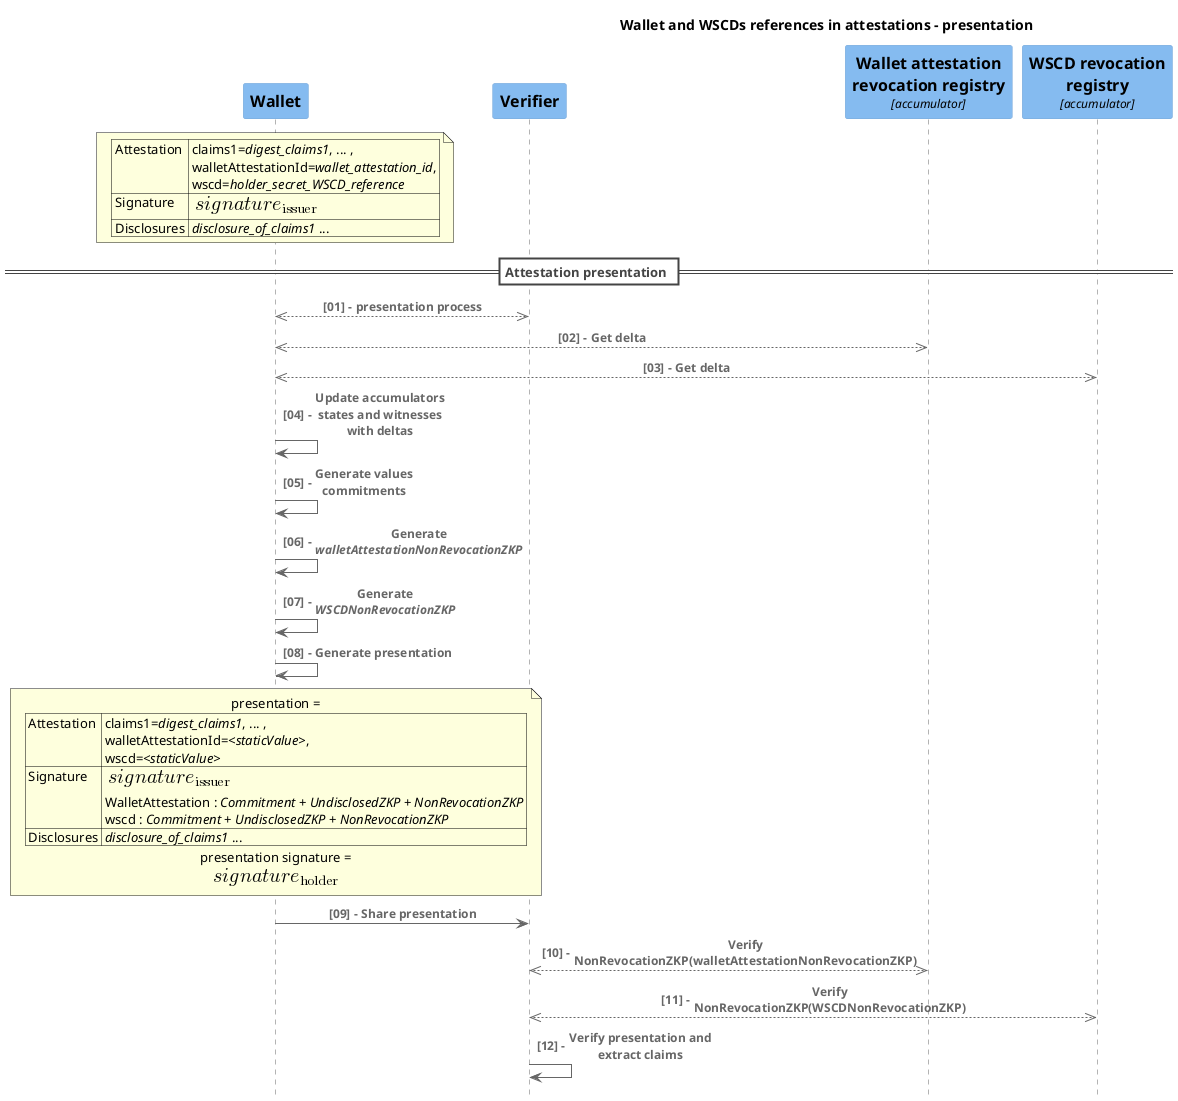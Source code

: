 @startuml 1/wallet-attestation-references-presentation
title Wallet and WSCDs references in attestations - presentation


!include <c4/C4_Context.puml>
!include <c4/C4_Container.puml>
!include <c4/C4_Component.puml>
!include <c4/C4_Dynamic.puml>
!include <c4/C4_Sequence.puml>
!include <office/Users/user.puml>
!include <office/Users/mobile_user.puml>

HIDE_STEREOTYPE()
autonumber "<b>[00] - "

Component(wallet, "Wallet")
Component(verifier, "Verifier")
Component(issuerWA, "Wallet attestation \n revocation registry", "accumulator")
Component(issuerWSCD, "WSCD revocation \n registry", "accumulator")

note over wallet
| Attestation | claims1=//digest_claims1//, ... , \n walletAttestationId=//wallet_attestation_id//, \n wscd=//holder_secret_WSCD_reference// |
| Signature | <math>signature_("issuer")</math> |
| Disclosures | //disclosure_of_claims1// ... |
end note

== Attestation presentation ==
BiRel(wallet, verifier, "presentation process")
BiRel(wallet, issuerWA, "Get delta")
BiRel(wallet, issuerWSCD, "Get delta")
Rel(wallet, wallet, "Update accumulators states and witnesses with deltas")
Rel(wallet, wallet, "Generate values commitments")
Rel(wallet, wallet, "Generate //walletAttestationNonRevocationZKP//")
Rel(wallet, wallet, "Generate //WSCDNonRevocationZKP//")
Rel(wallet, wallet, "Generate presentation")
note over wallet
presentation =
| Attestation | claims1=//digest_claims1//, ... , \n walletAttestationId=//<staticValue>//, \n wscd=//<staticValue>// |
| Signature | <math>signature_("issuer")</math> \n WalletAttestation : //Commitment// + //UndisclosedZKP// + //NonRevocationZKP// \n wscd : //Commitment// + //UndisclosedZKP// + //NonRevocationZKP// |
| Disclosures | //disclosure_of_claims1// ... |
presentation signature = <math>signature_("holder")</math>
end note

Rel(wallet, verifier, "Share presentation")
BiRel(verifier, issuerWA, "Verify NonRevocationZKP(walletAttestationNonRevocationZKP)")
BiRel(verifier, issuerWSCD, "Verify NonRevocationZKP(WSCDNonRevocationZKP)")
Rel(verifier, verifier, "Verify presentation and extract claims")

@enduml